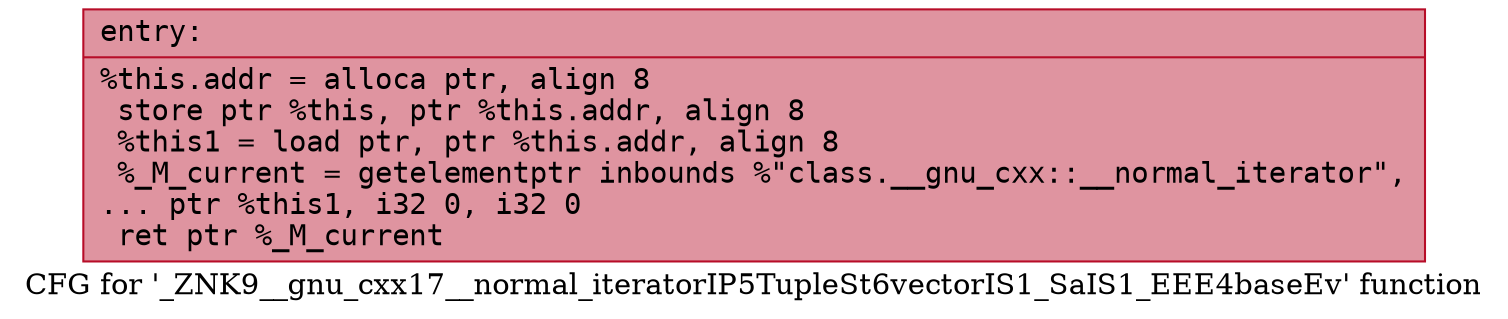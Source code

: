 digraph "CFG for '_ZNK9__gnu_cxx17__normal_iteratorIP5TupleSt6vectorIS1_SaIS1_EEE4baseEv' function" {
	label="CFG for '_ZNK9__gnu_cxx17__normal_iteratorIP5TupleSt6vectorIS1_SaIS1_EEE4baseEv' function";

	Node0x55c606373040 [shape=record,color="#b70d28ff", style=filled, fillcolor="#b70d2870" fontname="Courier",label="{entry:\l|  %this.addr = alloca ptr, align 8\l  store ptr %this, ptr %this.addr, align 8\l  %this1 = load ptr, ptr %this.addr, align 8\l  %_M_current = getelementptr inbounds %\"class.__gnu_cxx::__normal_iterator\",\l... ptr %this1, i32 0, i32 0\l  ret ptr %_M_current\l}"];
}
